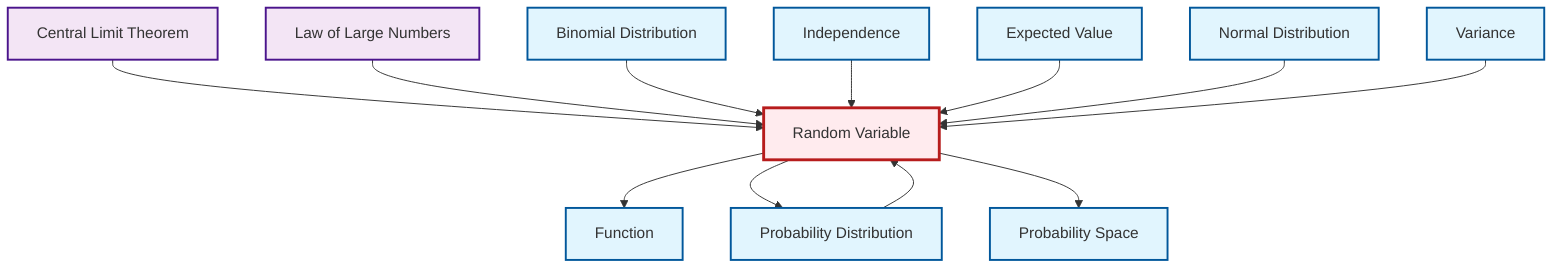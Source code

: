 graph TD
    classDef definition fill:#e1f5fe,stroke:#01579b,stroke-width:2px
    classDef theorem fill:#f3e5f5,stroke:#4a148c,stroke-width:2px
    classDef axiom fill:#fff3e0,stroke:#e65100,stroke-width:2px
    classDef example fill:#e8f5e9,stroke:#1b5e20,stroke-width:2px
    classDef current fill:#ffebee,stroke:#b71c1c,stroke-width:3px
    thm-law-of-large-numbers["Law of Large Numbers"]:::theorem
    def-function["Function"]:::definition
    def-expectation["Expected Value"]:::definition
    def-variance["Variance"]:::definition
    def-independence["Independence"]:::definition
    thm-central-limit["Central Limit Theorem"]:::theorem
    def-probability-space["Probability Space"]:::definition
    def-probability-distribution["Probability Distribution"]:::definition
    def-binomial-distribution["Binomial Distribution"]:::definition
    def-random-variable["Random Variable"]:::definition
    def-normal-distribution["Normal Distribution"]:::definition
    def-random-variable --> def-function
    thm-central-limit --> def-random-variable
    thm-law-of-large-numbers --> def-random-variable
    def-binomial-distribution --> def-random-variable
    def-independence --> def-random-variable
    def-expectation --> def-random-variable
    def-normal-distribution --> def-random-variable
    def-probability-distribution --> def-random-variable
    def-variance --> def-random-variable
    def-random-variable --> def-probability-distribution
    def-random-variable --> def-probability-space
    class def-random-variable current